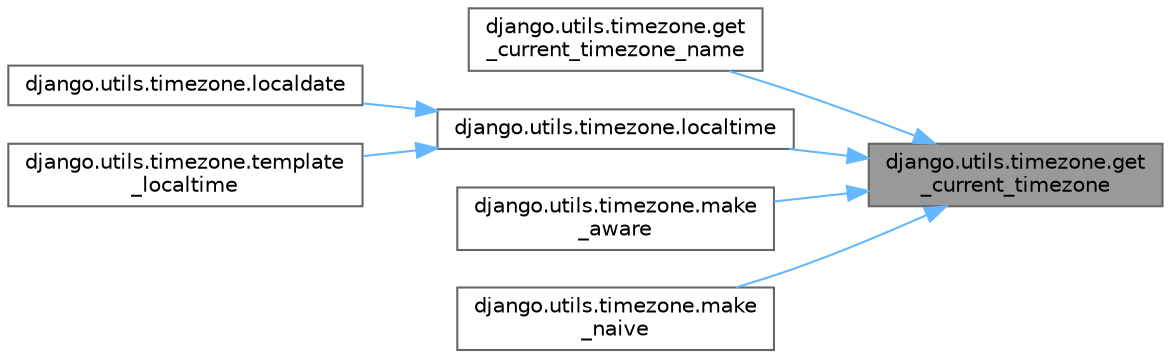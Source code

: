 digraph "django.utils.timezone.get_current_timezone"
{
 // LATEX_PDF_SIZE
  bgcolor="transparent";
  edge [fontname=Helvetica,fontsize=10,labelfontname=Helvetica,labelfontsize=10];
  node [fontname=Helvetica,fontsize=10,shape=box,height=0.2,width=0.4];
  rankdir="RL";
  Node1 [id="Node000001",label="django.utils.timezone.get\l_current_timezone",height=0.2,width=0.4,color="gray40", fillcolor="grey60", style="filled", fontcolor="black",tooltip=" "];
  Node1 -> Node2 [id="edge1_Node000001_Node000002",dir="back",color="steelblue1",style="solid",tooltip=" "];
  Node2 [id="Node000002",label="django.utils.timezone.get\l_current_timezone_name",height=0.2,width=0.4,color="grey40", fillcolor="white", style="filled",URL="$namespacedjango_1_1utils_1_1timezone.html#a07fbd2d70da197c8920af1500737803b",tooltip=" "];
  Node1 -> Node3 [id="edge2_Node000001_Node000003",dir="back",color="steelblue1",style="solid",tooltip=" "];
  Node3 [id="Node000003",label="django.utils.timezone.localtime",height=0.2,width=0.4,color="grey40", fillcolor="white", style="filled",URL="$namespacedjango_1_1utils_1_1timezone.html#acfa9a75b4f17ae5c87e66e6c934051e6",tooltip=" "];
  Node3 -> Node4 [id="edge3_Node000003_Node000004",dir="back",color="steelblue1",style="solid",tooltip=" "];
  Node4 [id="Node000004",label="django.utils.timezone.localdate",height=0.2,width=0.4,color="grey40", fillcolor="white", style="filled",URL="$namespacedjango_1_1utils_1_1timezone.html#a7540390d92adeb945e0df0067264c5ad",tooltip=" "];
  Node3 -> Node5 [id="edge4_Node000003_Node000005",dir="back",color="steelblue1",style="solid",tooltip=" "];
  Node5 [id="Node000005",label="django.utils.timezone.template\l_localtime",height=0.2,width=0.4,color="grey40", fillcolor="white", style="filled",URL="$namespacedjango_1_1utils_1_1timezone.html#af3f9d498bf8735e5027498fb48281962",tooltip=" "];
  Node1 -> Node6 [id="edge5_Node000001_Node000006",dir="back",color="steelblue1",style="solid",tooltip=" "];
  Node6 [id="Node000006",label="django.utils.timezone.make\l_aware",height=0.2,width=0.4,color="grey40", fillcolor="white", style="filled",URL="$namespacedjango_1_1utils_1_1timezone.html#a7fa1235633ad541e990565d8ca2a27b7",tooltip=" "];
  Node1 -> Node7 [id="edge6_Node000001_Node000007",dir="back",color="steelblue1",style="solid",tooltip=" "];
  Node7 [id="Node000007",label="django.utils.timezone.make\l_naive",height=0.2,width=0.4,color="grey40", fillcolor="white", style="filled",URL="$namespacedjango_1_1utils_1_1timezone.html#a3274c9fee7cfd47df80a66f24254d502",tooltip=" "];
}
